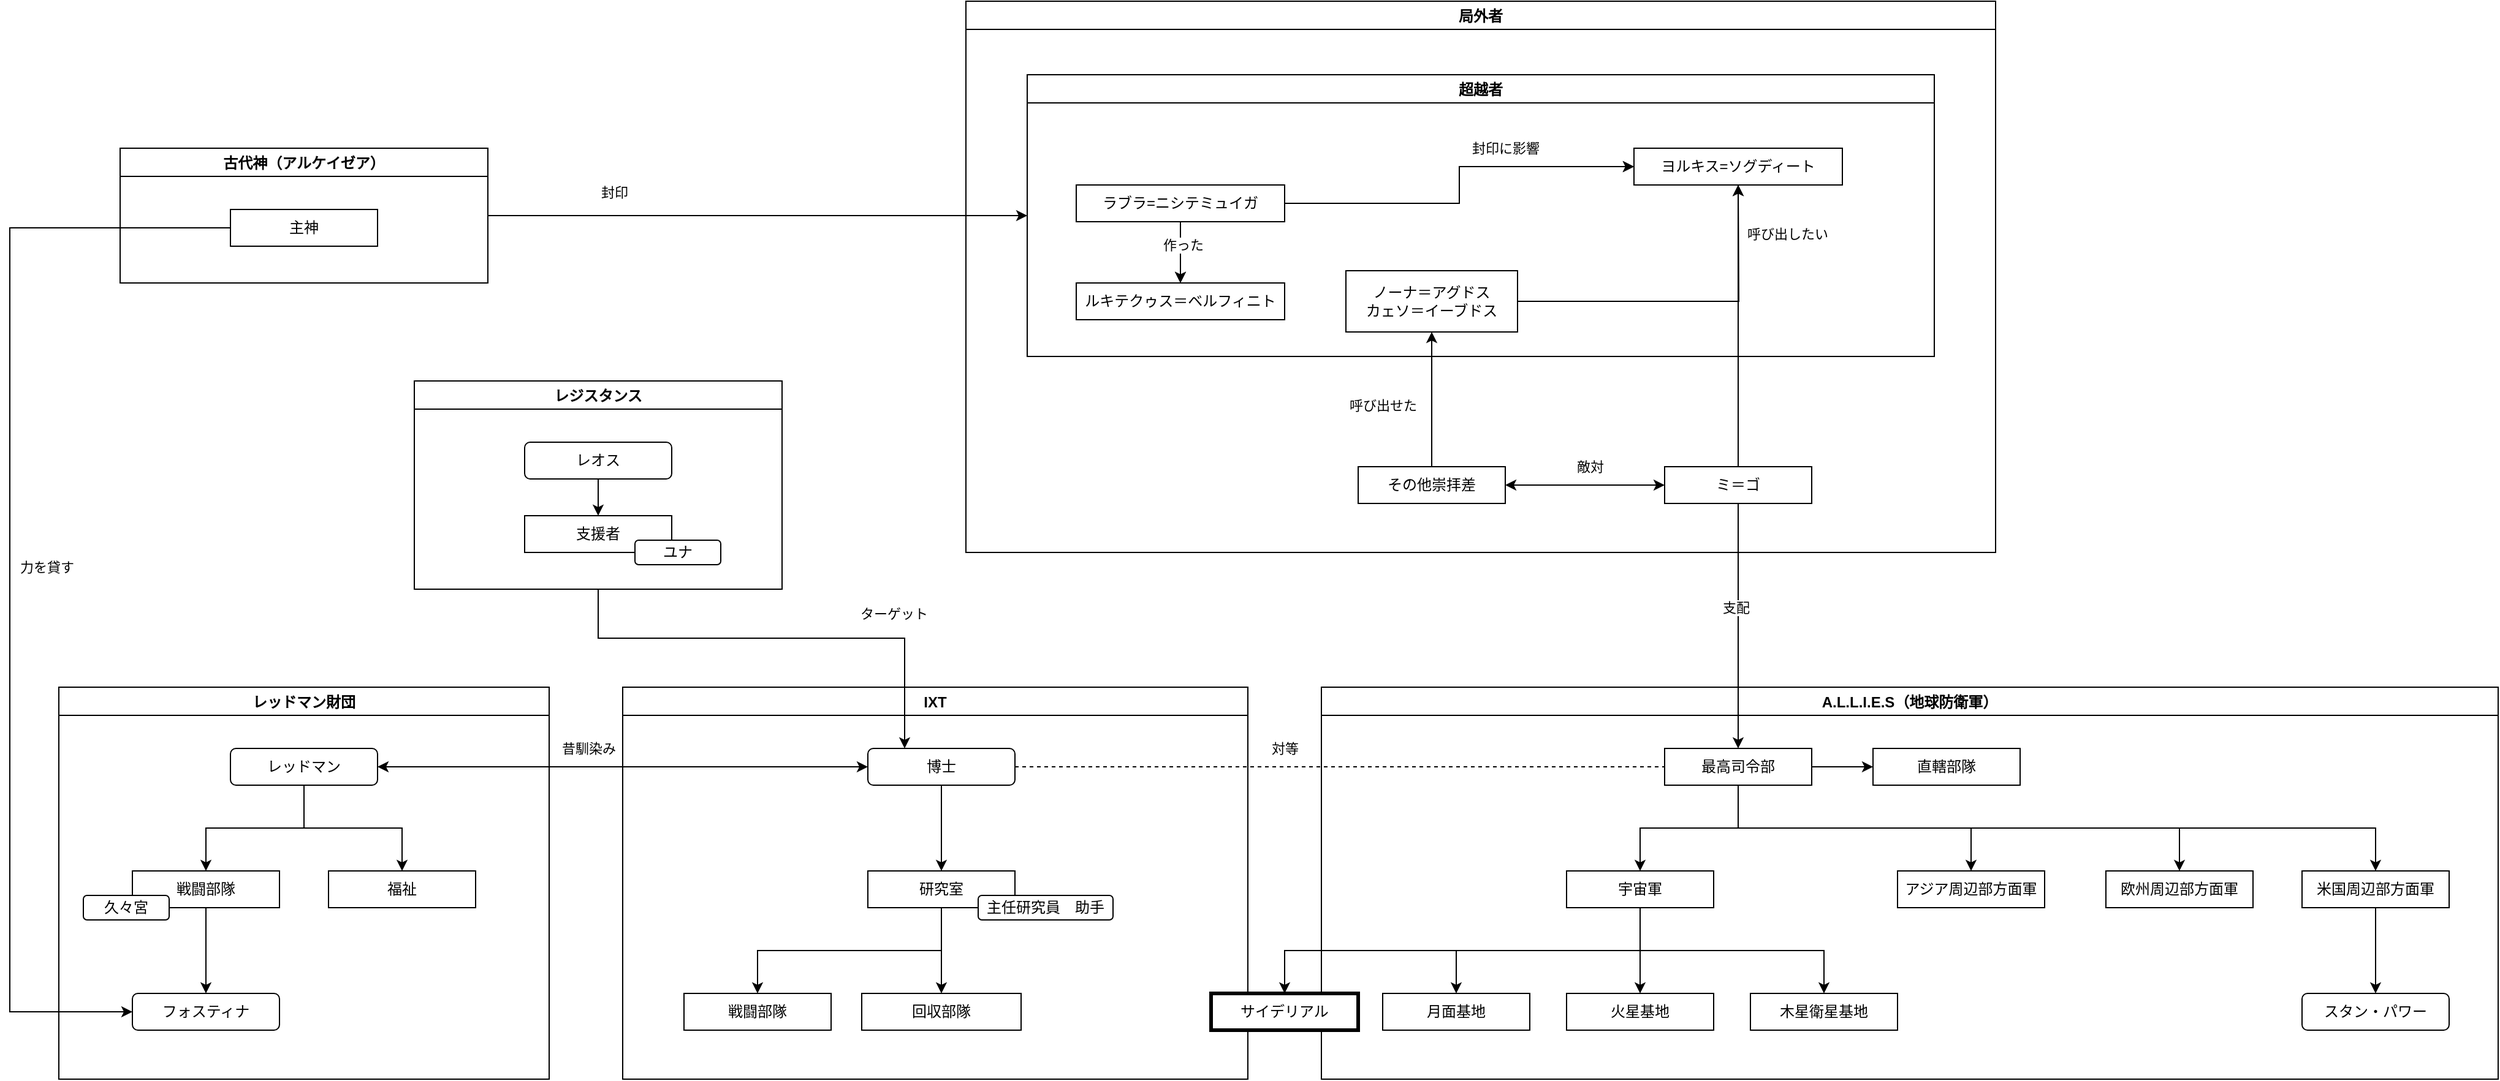 <mxfile version="14.2.4" type="embed">
    <diagram id="C5RBs43oDa-KdzZeNtuy" name="Page-1">
        <mxGraphModel dx="1758" dy="997" grid="1" gridSize="10" guides="1" tooltips="1" connect="1" arrows="1" fold="1" page="1" pageScale="1" pageWidth="3800" pageHeight="2400" math="0" shadow="0">
            <root>
                <mxCell id="WIyWlLk6GJQsqaUBKTNV-0"/>
                <mxCell id="WIyWlLk6GJQsqaUBKTNV-1" parent="WIyWlLk6GJQsqaUBKTNV-0"/>
                <mxCell id="LvqkQbsrTLnsgdd52L_S-44" value="A.L.L.I.E.S（地球防衛軍）" style="swimlane;" parent="WIyWlLk6GJQsqaUBKTNV-1" vertex="1">
                    <mxGeometry x="1310" y="600" width="960" height="320" as="geometry">
                        <mxRectangle x="780" y="70" width="180" height="23" as="alternateBounds"/>
                    </mxGeometry>
                </mxCell>
                <mxCell id="LvqkQbsrTLnsgdd52L_S-53" style="edgeStyle=orthogonalEdgeStyle;rounded=0;orthogonalLoop=1;jettySize=auto;html=1;exitX=0.5;exitY=1;exitDx=0;exitDy=0;" parent="LvqkQbsrTLnsgdd52L_S-44" source="LvqkQbsrTLnsgdd52L_S-45" target="LvqkQbsrTLnsgdd52L_S-51" edge="1">
                    <mxGeometry relative="1" as="geometry">
                        <mxPoint x="260" y="110" as="sourcePoint"/>
                    </mxGeometry>
                </mxCell>
                <mxCell id="1" style="edgeStyle=orthogonalEdgeStyle;rounded=0;orthogonalLoop=1;jettySize=auto;html=1;exitX=0.5;exitY=1;exitDx=0;exitDy=0;" parent="LvqkQbsrTLnsgdd52L_S-44" source="LvqkQbsrTLnsgdd52L_S-45" target="LvqkQbsrTLnsgdd52L_S-54" edge="1">
                    <mxGeometry relative="1" as="geometry"/>
                </mxCell>
                <mxCell id="31" style="edgeStyle=orthogonalEdgeStyle;rounded=0;orthogonalLoop=1;jettySize=auto;html=1;exitX=1;exitY=0.5;exitDx=0;exitDy=0;entryX=0;entryY=0.5;entryDx=0;entryDy=0;" parent="LvqkQbsrTLnsgdd52L_S-44" source="LvqkQbsrTLnsgdd52L_S-45" target="30" edge="1">
                    <mxGeometry relative="1" as="geometry"/>
                </mxCell>
                <mxCell id="LvqkQbsrTLnsgdd52L_S-45" value="最高司令部" style="rounded=0;whiteSpace=wrap;html=1;" parent="LvqkQbsrTLnsgdd52L_S-44" vertex="1">
                    <mxGeometry x="280" y="50" width="120" height="30" as="geometry"/>
                </mxCell>
                <mxCell id="LvqkQbsrTLnsgdd52L_S-49" value="欧州周辺部方面軍" style="whiteSpace=wrap;html=1;rounded=0;" parent="LvqkQbsrTLnsgdd52L_S-44" vertex="1">
                    <mxGeometry x="640" y="150" width="120" height="30" as="geometry"/>
                </mxCell>
                <mxCell id="LvqkQbsrTLnsgdd52L_S-50" value="" style="edgeStyle=orthogonalEdgeStyle;rounded=0;orthogonalLoop=1;jettySize=auto;html=1;exitX=0.5;exitY=1;exitDx=0;exitDy=0;" parent="LvqkQbsrTLnsgdd52L_S-44" source="LvqkQbsrTLnsgdd52L_S-45" target="LvqkQbsrTLnsgdd52L_S-49" edge="1">
                    <mxGeometry relative="1" as="geometry"/>
                </mxCell>
                <mxCell id="LvqkQbsrTLnsgdd52L_S-51" value="アジア周辺部方面軍" style="whiteSpace=wrap;html=1;rounded=0;" parent="LvqkQbsrTLnsgdd52L_S-44" vertex="1">
                    <mxGeometry x="470" y="150" width="120" height="30" as="geometry"/>
                </mxCell>
                <mxCell id="25" style="edgeStyle=orthogonalEdgeStyle;rounded=0;orthogonalLoop=1;jettySize=auto;html=1;exitX=0.5;exitY=1;exitDx=0;exitDy=0;entryX=0.5;entryY=0;entryDx=0;entryDy=0;" parent="LvqkQbsrTLnsgdd52L_S-44" source="LvqkQbsrTLnsgdd52L_S-54" target="22" edge="1">
                    <mxGeometry relative="1" as="geometry"/>
                </mxCell>
                <mxCell id="26" style="edgeStyle=orthogonalEdgeStyle;rounded=0;orthogonalLoop=1;jettySize=auto;html=1;exitX=0.5;exitY=1;exitDx=0;exitDy=0;" parent="LvqkQbsrTLnsgdd52L_S-44" source="LvqkQbsrTLnsgdd52L_S-54" target="21" edge="1">
                    <mxGeometry relative="1" as="geometry"/>
                </mxCell>
                <mxCell id="27" style="edgeStyle=orthogonalEdgeStyle;rounded=0;orthogonalLoop=1;jettySize=auto;html=1;exitX=0.5;exitY=1;exitDx=0;exitDy=0;entryX=0.5;entryY=0;entryDx=0;entryDy=0;" parent="LvqkQbsrTLnsgdd52L_S-44" source="LvqkQbsrTLnsgdd52L_S-54" target="23" edge="1">
                    <mxGeometry relative="1" as="geometry"/>
                </mxCell>
                <mxCell id="LvqkQbsrTLnsgdd52L_S-54" value="宇宙軍" style="whiteSpace=wrap;html=1;rounded=0;" parent="LvqkQbsrTLnsgdd52L_S-44" vertex="1">
                    <mxGeometry x="200" y="150" width="120" height="30" as="geometry"/>
                </mxCell>
                <mxCell id="29" style="edgeStyle=orthogonalEdgeStyle;rounded=0;orthogonalLoop=1;jettySize=auto;html=1;exitX=0.5;exitY=1;exitDx=0;exitDy=0;entryX=0.5;entryY=0;entryDx=0;entryDy=0;" parent="LvqkQbsrTLnsgdd52L_S-44" source="LvqkQbsrTLnsgdd52L_S-46" target="28" edge="1">
                    <mxGeometry relative="1" as="geometry"/>
                </mxCell>
                <mxCell id="LvqkQbsrTLnsgdd52L_S-46" value="米国周辺部方面軍" style="whiteSpace=wrap;html=1;rounded=0;" parent="LvqkQbsrTLnsgdd52L_S-44" vertex="1">
                    <mxGeometry x="800" y="150" width="120" height="30" as="geometry"/>
                </mxCell>
                <mxCell id="0" style="edgeStyle=orthogonalEdgeStyle;rounded=0;orthogonalLoop=1;jettySize=auto;html=1;exitX=0.5;exitY=1;exitDx=0;exitDy=0;" parent="LvqkQbsrTLnsgdd52L_S-44" source="LvqkQbsrTLnsgdd52L_S-45" target="LvqkQbsrTLnsgdd52L_S-46" edge="1">
                    <mxGeometry relative="1" as="geometry"/>
                </mxCell>
                <mxCell id="21" value="火星基地" style="rounded=0;whiteSpace=wrap;html=1;" parent="LvqkQbsrTLnsgdd52L_S-44" vertex="1">
                    <mxGeometry x="200" y="250" width="120" height="30" as="geometry"/>
                </mxCell>
                <mxCell id="22" value="月面基地" style="rounded=0;whiteSpace=wrap;html=1;" parent="LvqkQbsrTLnsgdd52L_S-44" vertex="1">
                    <mxGeometry x="50" y="250" width="120" height="30" as="geometry"/>
                </mxCell>
                <mxCell id="23" value="木星衛星基地" style="rounded=0;whiteSpace=wrap;html=1;" parent="LvqkQbsrTLnsgdd52L_S-44" vertex="1">
                    <mxGeometry x="350" y="250" width="120" height="30" as="geometry"/>
                </mxCell>
                <mxCell id="28" value="スタン・パワー" style="rounded=1;whiteSpace=wrap;html=1;" parent="LvqkQbsrTLnsgdd52L_S-44" vertex="1">
                    <mxGeometry x="800" y="250" width="120" height="30" as="geometry"/>
                </mxCell>
                <mxCell id="30" value="直轄部隊" style="rounded=0;whiteSpace=wrap;html=1;" parent="LvqkQbsrTLnsgdd52L_S-44" vertex="1">
                    <mxGeometry x="450" y="50" width="120" height="30" as="geometry"/>
                </mxCell>
                <mxCell id="18" value="IXT" style="swimlane;" parent="WIyWlLk6GJQsqaUBKTNV-1" vertex="1">
                    <mxGeometry x="740" y="600" width="510" height="320" as="geometry"/>
                </mxCell>
                <mxCell id="38" style="edgeStyle=orthogonalEdgeStyle;rounded=0;orthogonalLoop=1;jettySize=auto;html=1;exitX=0.5;exitY=1;exitDx=0;exitDy=0;entryX=0.5;entryY=0;entryDx=0;entryDy=0;" parent="18" source="LvqkQbsrTLnsgdd52L_S-0" target="LvqkQbsrTLnsgdd52L_S-2" edge="1">
                    <mxGeometry relative="1" as="geometry"/>
                </mxCell>
                <mxCell id="LvqkQbsrTLnsgdd52L_S-0" value="博士" style="rounded=1;whiteSpace=wrap;html=1;" parent="18" vertex="1">
                    <mxGeometry x="200" y="50" width="120" height="30" as="geometry"/>
                </mxCell>
                <mxCell id="37" style="edgeStyle=orthogonalEdgeStyle;rounded=0;orthogonalLoop=1;jettySize=auto;html=1;exitX=0.5;exitY=1;exitDx=0;exitDy=0;entryX=0.5;entryY=0;entryDx=0;entryDy=0;" parent="18" source="LvqkQbsrTLnsgdd52L_S-2" target="LvqkQbsrTLnsgdd52L_S-3" edge="1">
                    <mxGeometry relative="1" as="geometry"/>
                </mxCell>
                <mxCell id="LvqkQbsrTLnsgdd52L_S-2" value="研究室" style="rounded=0;whiteSpace=wrap;html=1;" parent="18" vertex="1">
                    <mxGeometry x="200" y="150" width="120" height="30" as="geometry"/>
                </mxCell>
                <mxCell id="LvqkQbsrTLnsgdd52L_S-3" value="戦闘部隊" style="rounded=0;whiteSpace=wrap;html=1;" parent="18" vertex="1">
                    <mxGeometry x="50" y="250" width="120" height="30" as="geometry"/>
                </mxCell>
                <mxCell id="LvqkQbsrTLnsgdd52L_S-4" value="回収部隊" style="rounded=0;whiteSpace=wrap;html=1;" parent="18" vertex="1">
                    <mxGeometry x="195" y="250" width="130" height="30" as="geometry"/>
                </mxCell>
                <mxCell id="LvqkQbsrTLnsgdd52L_S-41" value="" style="edgeStyle=orthogonalEdgeStyle;rounded=0;orthogonalLoop=1;jettySize=auto;html=1;" parent="18" source="LvqkQbsrTLnsgdd52L_S-2" target="LvqkQbsrTLnsgdd52L_S-4" edge="1">
                    <mxGeometry relative="1" as="geometry">
                        <Array as="points">
                            <mxPoint x="260" y="200"/>
                            <mxPoint x="260" y="200"/>
                        </Array>
                    </mxGeometry>
                </mxCell>
                <mxCell id="LvqkQbsrTLnsgdd52L_S-43" value="主任研究員　助手" style="rounded=1;whiteSpace=wrap;html=1;" parent="18" vertex="1">
                    <mxGeometry x="290" y="170" width="110" height="20" as="geometry"/>
                </mxCell>
                <mxCell id="19" value="サイデリアル" style="rounded=0;whiteSpace=wrap;html=1;strokeWidth=3;" parent="WIyWlLk6GJQsqaUBKTNV-1" vertex="1">
                    <mxGeometry x="1220" y="850" width="120" height="30" as="geometry"/>
                </mxCell>
                <mxCell id="24" style="edgeStyle=orthogonalEdgeStyle;rounded=0;orthogonalLoop=1;jettySize=auto;html=1;exitX=0.5;exitY=1;exitDx=0;exitDy=0;entryX=0.5;entryY=0;entryDx=0;entryDy=0;" parent="WIyWlLk6GJQsqaUBKTNV-1" source="LvqkQbsrTLnsgdd52L_S-54" target="19" edge="1">
                    <mxGeometry relative="1" as="geometry"/>
                </mxCell>
                <mxCell id="32" value="" style="endArrow=none;dashed=1;html=1;exitX=1;exitY=0.5;exitDx=0;exitDy=0;entryX=0;entryY=0.5;entryDx=0;entryDy=0;" parent="WIyWlLk6GJQsqaUBKTNV-1" source="LvqkQbsrTLnsgdd52L_S-0" target="LvqkQbsrTLnsgdd52L_S-45" edge="1">
                    <mxGeometry width="50" height="50" relative="1" as="geometry">
                        <mxPoint x="1400" y="960" as="sourcePoint"/>
                        <mxPoint x="1450" y="910" as="targetPoint"/>
                    </mxGeometry>
                </mxCell>
                <mxCell id="33" value="対等" style="edgeLabel;html=1;align=center;verticalAlign=middle;resizable=0;points=[];" parent="32" vertex="1" connectable="0">
                    <mxGeometry x="-0.159" y="-4" relative="1" as="geometry">
                        <mxPoint x="-3" y="-19" as="offset"/>
                    </mxGeometry>
                </mxCell>
                <mxCell id="35" style="edgeStyle=orthogonalEdgeStyle;rounded=0;orthogonalLoop=1;jettySize=auto;html=1;exitX=0.5;exitY=1;exitDx=0;exitDy=0;entryX=0.5;entryY=0;entryDx=0;entryDy=0;" parent="WIyWlLk6GJQsqaUBKTNV-1" source="34" target="LvqkQbsrTLnsgdd52L_S-45" edge="1">
                    <mxGeometry relative="1" as="geometry"/>
                </mxCell>
                <mxCell id="36" value="支配" style="edgeLabel;html=1;align=center;verticalAlign=middle;resizable=0;points=[];" parent="35" vertex="1" connectable="0">
                    <mxGeometry x="-0.671" y="-2" relative="1" as="geometry">
                        <mxPoint y="52" as="offset"/>
                    </mxGeometry>
                </mxCell>
                <mxCell id="40" style="edgeStyle=orthogonalEdgeStyle;rounded=0;orthogonalLoop=1;jettySize=auto;html=1;exitX=0.5;exitY=0;exitDx=0;exitDy=0;entryX=0.5;entryY=1;entryDx=0;entryDy=0;" parent="WIyWlLk6GJQsqaUBKTNV-1" source="34" target="39" edge="1">
                    <mxGeometry relative="1" as="geometry"/>
                </mxCell>
                <mxCell id="41" value="呼び出したい" style="edgeLabel;html=1;align=center;verticalAlign=middle;resizable=0;points=[];" parent="40" vertex="1" connectable="0">
                    <mxGeometry x="0.259" y="-2" relative="1" as="geometry">
                        <mxPoint x="38" y="-45" as="offset"/>
                    </mxGeometry>
                </mxCell>
                <mxCell id="34" value="ミ＝ゴ" style="rounded=0;whiteSpace=wrap;html=1;" parent="WIyWlLk6GJQsqaUBKTNV-1" vertex="1">
                    <mxGeometry x="1590" y="420" width="120" height="30" as="geometry"/>
                </mxCell>
                <mxCell id="44" style="edgeStyle=orthogonalEdgeStyle;rounded=0;orthogonalLoop=1;jettySize=auto;html=1;startArrow=classic;startFill=1;" parent="WIyWlLk6GJQsqaUBKTNV-1" source="42" target="34" edge="1">
                    <mxGeometry relative="1" as="geometry">
                        <Array as="points"/>
                    </mxGeometry>
                </mxCell>
                <mxCell id="45" value="敵対" style="edgeLabel;html=1;align=center;verticalAlign=middle;resizable=0;points=[];" parent="44" vertex="1" connectable="0">
                    <mxGeometry x="0.717" y="-1" relative="1" as="geometry">
                        <mxPoint x="-43" y="-16" as="offset"/>
                    </mxGeometry>
                </mxCell>
                <mxCell id="48" style="edgeStyle=orthogonalEdgeStyle;rounded=0;orthogonalLoop=1;jettySize=auto;html=1;startArrow=none;startFill=0;" parent="WIyWlLk6GJQsqaUBKTNV-1" source="42" target="47" edge="1">
                    <mxGeometry relative="1" as="geometry">
                        <mxPoint x="1400" y="450" as="sourcePoint"/>
                    </mxGeometry>
                </mxCell>
                <mxCell id="50" value="呼び出せた" style="edgeLabel;html=1;align=center;verticalAlign=middle;resizable=0;points=[];" parent="48" vertex="1" connectable="0">
                    <mxGeometry x="0.238" y="-4" relative="1" as="geometry">
                        <mxPoint x="-44" y="18" as="offset"/>
                    </mxGeometry>
                </mxCell>
                <mxCell id="42" value="その他崇拝差" style="rounded=0;whiteSpace=wrap;html=1;" parent="WIyWlLk6GJQsqaUBKTNV-1" vertex="1">
                    <mxGeometry x="1340" y="420" width="120" height="30" as="geometry"/>
                </mxCell>
                <mxCell id="53" style="edgeStyle=orthogonalEdgeStyle;rounded=0;orthogonalLoop=1;jettySize=auto;html=1;exitX=1;exitY=0.5;exitDx=0;exitDy=0;startArrow=none;startFill=0;" parent="WIyWlLk6GJQsqaUBKTNV-1" source="47" edge="1">
                    <mxGeometry relative="1" as="geometry">
                        <mxPoint x="1650" y="190" as="targetPoint"/>
                    </mxGeometry>
                </mxCell>
                <mxCell id="60" value="超越者" style="swimlane;rounded=0;strokeWidth=1;" parent="WIyWlLk6GJQsqaUBKTNV-1" vertex="1">
                    <mxGeometry x="1070" y="100" width="740" height="230" as="geometry">
                        <mxRectangle x="450" y="100" width="90" height="23" as="alternateBounds"/>
                    </mxGeometry>
                </mxCell>
                <mxCell id="54" value="ラブラ=ニシテミュイガ" style="rounded=0;whiteSpace=wrap;html=1;" parent="60" vertex="1">
                    <mxGeometry x="40" y="90" width="170" height="30" as="geometry"/>
                </mxCell>
                <mxCell id="55" value="ルキテクゥス＝ベルフィニト" style="rounded=0;whiteSpace=wrap;html=1;" parent="60" vertex="1">
                    <mxGeometry x="40" y="170" width="170" height="30" as="geometry"/>
                </mxCell>
                <mxCell id="47" value="ノーナ＝アグドス&lt;br&gt;カェソ＝イーブドス" style="rounded=0;whiteSpace=wrap;html=1;" parent="60" vertex="1">
                    <mxGeometry x="260" y="160" width="140" height="50" as="geometry"/>
                </mxCell>
                <mxCell id="39" value="ヨルキス=ソグディート" style="rounded=0;whiteSpace=wrap;html=1;" parent="60" vertex="1">
                    <mxGeometry x="495" y="60" width="170" height="30" as="geometry"/>
                </mxCell>
                <mxCell id="56" style="edgeStyle=orthogonalEdgeStyle;rounded=0;orthogonalLoop=1;jettySize=auto;html=1;exitX=0.5;exitY=1;exitDx=0;exitDy=0;entryX=0.5;entryY=0;entryDx=0;entryDy=0;startArrow=none;startFill=0;" parent="60" source="54" target="55" edge="1">
                    <mxGeometry relative="1" as="geometry"/>
                </mxCell>
                <mxCell id="57" value="作った" style="edgeLabel;html=1;align=center;verticalAlign=middle;resizable=0;points=[];" parent="56" vertex="1" connectable="0">
                    <mxGeometry x="-0.258" y="2" relative="1" as="geometry">
                        <mxPoint as="offset"/>
                    </mxGeometry>
                </mxCell>
                <mxCell id="58" style="edgeStyle=orthogonalEdgeStyle;rounded=0;orthogonalLoop=1;jettySize=auto;html=1;exitX=1;exitY=0.5;exitDx=0;exitDy=0;entryX=0;entryY=0.5;entryDx=0;entryDy=0;startArrow=none;startFill=0;" parent="60" source="54" target="39" edge="1">
                    <mxGeometry relative="1" as="geometry"/>
                </mxCell>
                <mxCell id="59" value="封印に影響" style="edgeLabel;html=1;align=center;verticalAlign=middle;resizable=0;points=[];" parent="58" vertex="1" connectable="0">
                    <mxGeometry x="0.34" y="-3" relative="1" as="geometry">
                        <mxPoint x="-1" y="-18" as="offset"/>
                    </mxGeometry>
                </mxCell>
                <mxCell id="64" style="edgeStyle=orthogonalEdgeStyle;rounded=0;orthogonalLoop=1;jettySize=auto;html=1;exitX=1;exitY=0.5;exitDx=0;exitDy=0;entryX=0;entryY=0.5;entryDx=0;entryDy=0;startArrow=none;startFill=0;" parent="WIyWlLk6GJQsqaUBKTNV-1" source="61" target="60" edge="1">
                    <mxGeometry relative="1" as="geometry"/>
                </mxCell>
                <mxCell id="65" value="封印" style="edgeLabel;html=1;align=center;verticalAlign=middle;resizable=0;points=[];" parent="64" vertex="1" connectable="0">
                    <mxGeometry x="-0.282" y="2" relative="1" as="geometry">
                        <mxPoint x="-55" y="-17" as="offset"/>
                    </mxGeometry>
                </mxCell>
                <mxCell id="61" value="古代神（アルケイゼア）" style="swimlane;rounded=0;strokeWidth=1;" parent="WIyWlLk6GJQsqaUBKTNV-1" vertex="1">
                    <mxGeometry x="330" y="160" width="300" height="110" as="geometry"/>
                </mxCell>
                <mxCell id="63" value="主神" style="rounded=0;whiteSpace=wrap;html=1;" parent="61" vertex="1">
                    <mxGeometry x="90" y="50" width="120" height="30" as="geometry"/>
                </mxCell>
                <mxCell id="66" value="レッドマン財団" style="swimlane;rounded=0;strokeWidth=1;" parent="WIyWlLk6GJQsqaUBKTNV-1" vertex="1">
                    <mxGeometry x="280" y="600" width="400" height="320" as="geometry"/>
                </mxCell>
                <mxCell id="72" style="edgeStyle=orthogonalEdgeStyle;rounded=0;orthogonalLoop=1;jettySize=auto;html=1;exitX=0.5;exitY=1;exitDx=0;exitDy=0;entryX=0.5;entryY=0;entryDx=0;entryDy=0;startArrow=none;startFill=0;" parent="66" source="68" target="69" edge="1">
                    <mxGeometry relative="1" as="geometry"/>
                </mxCell>
                <mxCell id="73" style="edgeStyle=orthogonalEdgeStyle;rounded=0;orthogonalLoop=1;jettySize=auto;html=1;exitX=0.5;exitY=1;exitDx=0;exitDy=0;entryX=0.5;entryY=0;entryDx=0;entryDy=0;startArrow=none;startFill=0;" parent="66" source="68" target="71" edge="1">
                    <mxGeometry relative="1" as="geometry"/>
                </mxCell>
                <mxCell id="68" value="レッドマン" style="rounded=1;whiteSpace=wrap;html=1;" parent="66" vertex="1">
                    <mxGeometry x="140" y="50" width="120" height="30" as="geometry"/>
                </mxCell>
                <mxCell id="74" style="edgeStyle=orthogonalEdgeStyle;rounded=0;orthogonalLoop=1;jettySize=auto;html=1;exitX=0.5;exitY=1;exitDx=0;exitDy=0;entryX=0.5;entryY=0;entryDx=0;entryDy=0;startArrow=none;startFill=0;" parent="66" source="69" target="70" edge="1">
                    <mxGeometry relative="1" as="geometry"/>
                </mxCell>
                <mxCell id="69" value="戦闘部隊" style="rounded=0;whiteSpace=wrap;html=1;" parent="66" vertex="1">
                    <mxGeometry x="60" y="150" width="120" height="30" as="geometry"/>
                </mxCell>
                <mxCell id="70" value="フォスティナ" style="rounded=1;whiteSpace=wrap;html=1;" parent="66" vertex="1">
                    <mxGeometry x="60" y="250" width="120" height="30" as="geometry"/>
                </mxCell>
                <mxCell id="71" value="福祉" style="rounded=0;whiteSpace=wrap;html=1;" parent="66" vertex="1">
                    <mxGeometry x="220" y="150" width="120" height="30" as="geometry"/>
                </mxCell>
                <mxCell id="84" value="久々宮" style="rounded=1;whiteSpace=wrap;html=1;" parent="66" vertex="1">
                    <mxGeometry x="20" y="170" width="70" height="20" as="geometry"/>
                </mxCell>
                <mxCell id="75" style="edgeStyle=orthogonalEdgeStyle;rounded=0;orthogonalLoop=1;jettySize=auto;html=1;exitX=0;exitY=0.5;exitDx=0;exitDy=0;startArrow=none;startFill=0;" parent="WIyWlLk6GJQsqaUBKTNV-1" source="63" target="70" edge="1">
                    <mxGeometry relative="1" as="geometry">
                        <Array as="points">
                            <mxPoint x="240" y="225"/>
                            <mxPoint x="240" y="865"/>
                        </Array>
                    </mxGeometry>
                </mxCell>
                <mxCell id="76" value="力を貸す" style="edgeLabel;html=1;align=center;verticalAlign=middle;resizable=0;points=[];" parent="75" vertex="1" connectable="0">
                    <mxGeometry x="-0.272" y="-4" relative="1" as="geometry">
                        <mxPoint x="34" y="122" as="offset"/>
                    </mxGeometry>
                </mxCell>
                <mxCell id="77" style="edgeStyle=orthogonalEdgeStyle;rounded=0;orthogonalLoop=1;jettySize=auto;html=1;exitX=1;exitY=0.5;exitDx=0;exitDy=0;startArrow=classic;startFill=1;" parent="WIyWlLk6GJQsqaUBKTNV-1" source="68" target="LvqkQbsrTLnsgdd52L_S-0" edge="1">
                    <mxGeometry relative="1" as="geometry"/>
                </mxCell>
                <mxCell id="78" value="昔馴染み" style="edgeLabel;html=1;align=center;verticalAlign=middle;resizable=0;points=[];" parent="77" vertex="1" connectable="0">
                    <mxGeometry x="-0.139" y="2" relative="1" as="geometry">
                        <mxPoint y="-13" as="offset"/>
                    </mxGeometry>
                </mxCell>
                <mxCell id="86" style="edgeStyle=orthogonalEdgeStyle;rounded=0;orthogonalLoop=1;jettySize=auto;html=1;exitX=0.5;exitY=1;exitDx=0;exitDy=0;entryX=0.25;entryY=0;entryDx=0;entryDy=0;startArrow=none;startFill=0;" parent="WIyWlLk6GJQsqaUBKTNV-1" source="79" target="LvqkQbsrTLnsgdd52L_S-0" edge="1">
                    <mxGeometry relative="1" as="geometry">
                        <Array as="points">
                            <mxPoint x="720" y="560"/>
                            <mxPoint x="970" y="560"/>
                        </Array>
                    </mxGeometry>
                </mxCell>
                <mxCell id="87" value="ターゲット" style="edgeLabel;html=1;align=center;verticalAlign=middle;resizable=0;points=[];" parent="86" vertex="1" connectable="0">
                    <mxGeometry x="-0.313" y="-4" relative="1" as="geometry">
                        <mxPoint x="150" y="-24" as="offset"/>
                    </mxGeometry>
                </mxCell>
                <mxCell id="79" value="レジスタンス" style="swimlane;rounded=0;strokeWidth=1;" parent="WIyWlLk6GJQsqaUBKTNV-1" vertex="1">
                    <mxGeometry x="570" y="350" width="300" height="170" as="geometry"/>
                </mxCell>
                <mxCell id="85" style="edgeStyle=orthogonalEdgeStyle;rounded=0;orthogonalLoop=1;jettySize=auto;html=1;exitX=0.5;exitY=1;exitDx=0;exitDy=0;entryX=0.5;entryY=0;entryDx=0;entryDy=0;startArrow=none;startFill=0;" parent="79" source="81" target="82" edge="1">
                    <mxGeometry relative="1" as="geometry"/>
                </mxCell>
                <mxCell id="81" value="レオス" style="rounded=1;whiteSpace=wrap;html=1;" parent="79" vertex="1">
                    <mxGeometry x="90" y="50" width="120" height="30" as="geometry"/>
                </mxCell>
                <mxCell id="82" value="支援者" style="rounded=0;whiteSpace=wrap;html=1;" parent="79" vertex="1">
                    <mxGeometry x="90" y="110" width="120" height="30" as="geometry"/>
                </mxCell>
                <mxCell id="83" value="ユナ" style="rounded=1;whiteSpace=wrap;html=1;" parent="79" vertex="1">
                    <mxGeometry x="180" y="130" width="70" height="20" as="geometry"/>
                </mxCell>
                <mxCell id="88" value="局外者" style="swimlane;rounded=0;strokeWidth=1;" parent="WIyWlLk6GJQsqaUBKTNV-1" vertex="1">
                    <mxGeometry x="1020" y="40" width="840" height="450" as="geometry"/>
                </mxCell>
                <mxCell id="89" value="超越者" style="swimlane;rounded=0;strokeWidth=1;" parent="WIyWlLk6GJQsqaUBKTNV-1" vertex="1">
                    <mxGeometry x="1070" y="100" width="740" height="230" as="geometry">
                        <mxRectangle x="450" y="100" width="90" height="23" as="alternateBounds"/>
                    </mxGeometry>
                </mxCell>
                <mxCell id="90" value="ラブラ=ニシテミュイガ" style="rounded=0;whiteSpace=wrap;html=1;" parent="89" vertex="1">
                    <mxGeometry x="40" y="90" width="170" height="30" as="geometry"/>
                </mxCell>
                <mxCell id="91" value="ルキテクゥス＝ベルフィニト" style="rounded=0;whiteSpace=wrap;html=1;" parent="89" vertex="1">
                    <mxGeometry x="40" y="170" width="170" height="30" as="geometry"/>
                </mxCell>
                <mxCell id="92" value="ノーナ＝アグドス&lt;br&gt;カェソ＝イーブドス" style="rounded=0;whiteSpace=wrap;html=1;" parent="89" vertex="1">
                    <mxGeometry x="260" y="160" width="140" height="50" as="geometry"/>
                </mxCell>
                <mxCell id="93" value="ヨルキス=ソグディート" style="rounded=0;whiteSpace=wrap;html=1;" parent="89" vertex="1">
                    <mxGeometry x="495" y="60" width="170" height="30" as="geometry"/>
                </mxCell>
                <mxCell id="94" style="edgeStyle=orthogonalEdgeStyle;rounded=0;orthogonalLoop=1;jettySize=auto;html=1;exitX=0.5;exitY=1;exitDx=0;exitDy=0;entryX=0.5;entryY=0;entryDx=0;entryDy=0;startArrow=none;startFill=0;" parent="89" source="90" target="91" edge="1">
                    <mxGeometry relative="1" as="geometry"/>
                </mxCell>
                <mxCell id="95" value="作った" style="edgeLabel;html=1;align=center;verticalAlign=middle;resizable=0;points=[];" parent="94" vertex="1" connectable="0">
                    <mxGeometry x="-0.258" y="2" relative="1" as="geometry">
                        <mxPoint as="offset"/>
                    </mxGeometry>
                </mxCell>
                <mxCell id="96" style="edgeStyle=orthogonalEdgeStyle;rounded=0;orthogonalLoop=1;jettySize=auto;html=1;exitX=1;exitY=0.5;exitDx=0;exitDy=0;entryX=0;entryY=0.5;entryDx=0;entryDy=0;startArrow=none;startFill=0;" parent="89" source="90" target="93" edge="1">
                    <mxGeometry relative="1" as="geometry"/>
                </mxCell>
                <mxCell id="97" value="封印に影響" style="edgeLabel;html=1;align=center;verticalAlign=middle;resizable=0;points=[];" parent="96" vertex="1" connectable="0">
                    <mxGeometry x="0.34" y="-3" relative="1" as="geometry">
                        <mxPoint x="-1" y="-18" as="offset"/>
                    </mxGeometry>
                </mxCell>
                <mxCell id="98" value="その他崇拝差" style="rounded=0;whiteSpace=wrap;html=1;" parent="WIyWlLk6GJQsqaUBKTNV-1" vertex="1">
                    <mxGeometry x="1340" y="420" width="120" height="30" as="geometry"/>
                </mxCell>
            </root>
        </mxGraphModel>
    </diagram>
</mxfile>